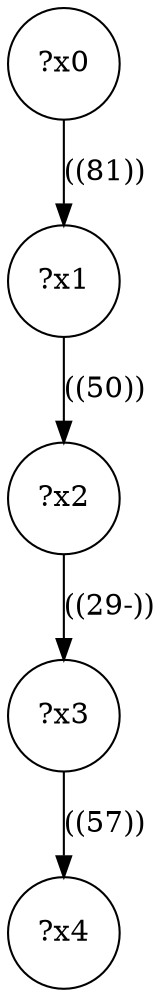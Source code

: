 digraph g {
	x0 [shape=circle, label="?x0"];
	x1 [shape=circle, label="?x1"];
	x0 -> x1 [label="((81))"];
	x2 [shape=circle, label="?x2"];
	x1 -> x2 [label="((50))"];
	x3 [shape=circle, label="?x3"];
	x2 -> x3 [label="((29-))"];
	x4 [shape=circle, label="?x4"];
	x3 -> x4 [label="((57))"];
}
